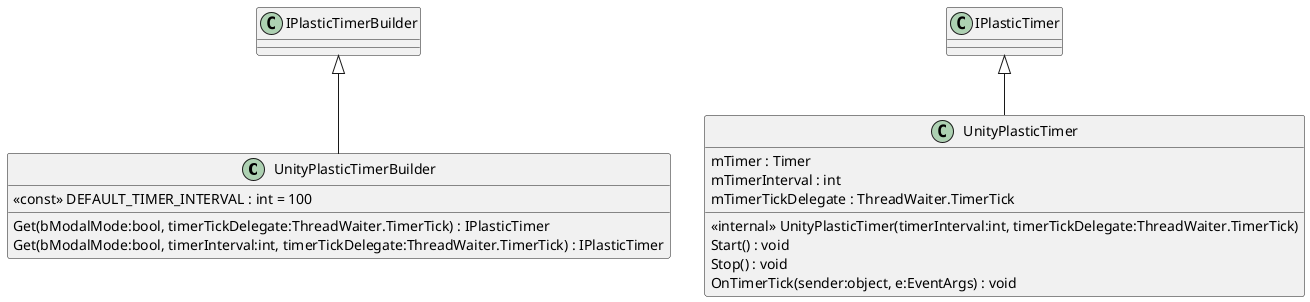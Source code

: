 @startuml
class UnityPlasticTimerBuilder {
    Get(bModalMode:bool, timerTickDelegate:ThreadWaiter.TimerTick) : IPlasticTimer
    Get(bModalMode:bool, timerInterval:int, timerTickDelegate:ThreadWaiter.TimerTick) : IPlasticTimer
    <<const>> DEFAULT_TIMER_INTERVAL : int = 100
}
class UnityPlasticTimer {
    <<internal>> UnityPlasticTimer(timerInterval:int, timerTickDelegate:ThreadWaiter.TimerTick)
    Start() : void
    Stop() : void
    OnTimerTick(sender:object, e:EventArgs) : void
    mTimer : Timer
    mTimerInterval : int
    mTimerTickDelegate : ThreadWaiter.TimerTick
}
IPlasticTimerBuilder <|-- UnityPlasticTimerBuilder
IPlasticTimer <|-- UnityPlasticTimer
@enduml
